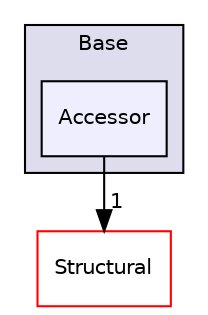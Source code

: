 digraph "C:/Users/maila/Documents/GitHub/TinyGame/TinyGame/Base/Accessor" {
  compound=true
  node [ fontsize="10", fontname="Helvetica"];
  edge [ labelfontsize="10", labelfontname="Helvetica"];
  subgraph clusterdir_4e5098fc5bf43341f4ba0ce8acfd732c {
    graph [ bgcolor="#ddddee", pencolor="black", label="Base" fontname="Helvetica", fontsize="10", URL="dir_4e5098fc5bf43341f4ba0ce8acfd732c.html"]
  dir_ec007e1bea98036b62ecec416e74daa2 [shape=box, label="Accessor", style="filled", fillcolor="#eeeeff", pencolor="black", URL="dir_ec007e1bea98036b62ecec416e74daa2.html"];
  }
  dir_b97c341fda3bd83893cd0be334cbbb15 [shape=box label="Structural" fillcolor="white" style="filled" color="red" URL="dir_b97c341fda3bd83893cd0be334cbbb15.html"];
  dir_ec007e1bea98036b62ecec416e74daa2->dir_b97c341fda3bd83893cd0be334cbbb15 [headlabel="1", labeldistance=1.5 headhref="dir_000002_000015.html"];
}
